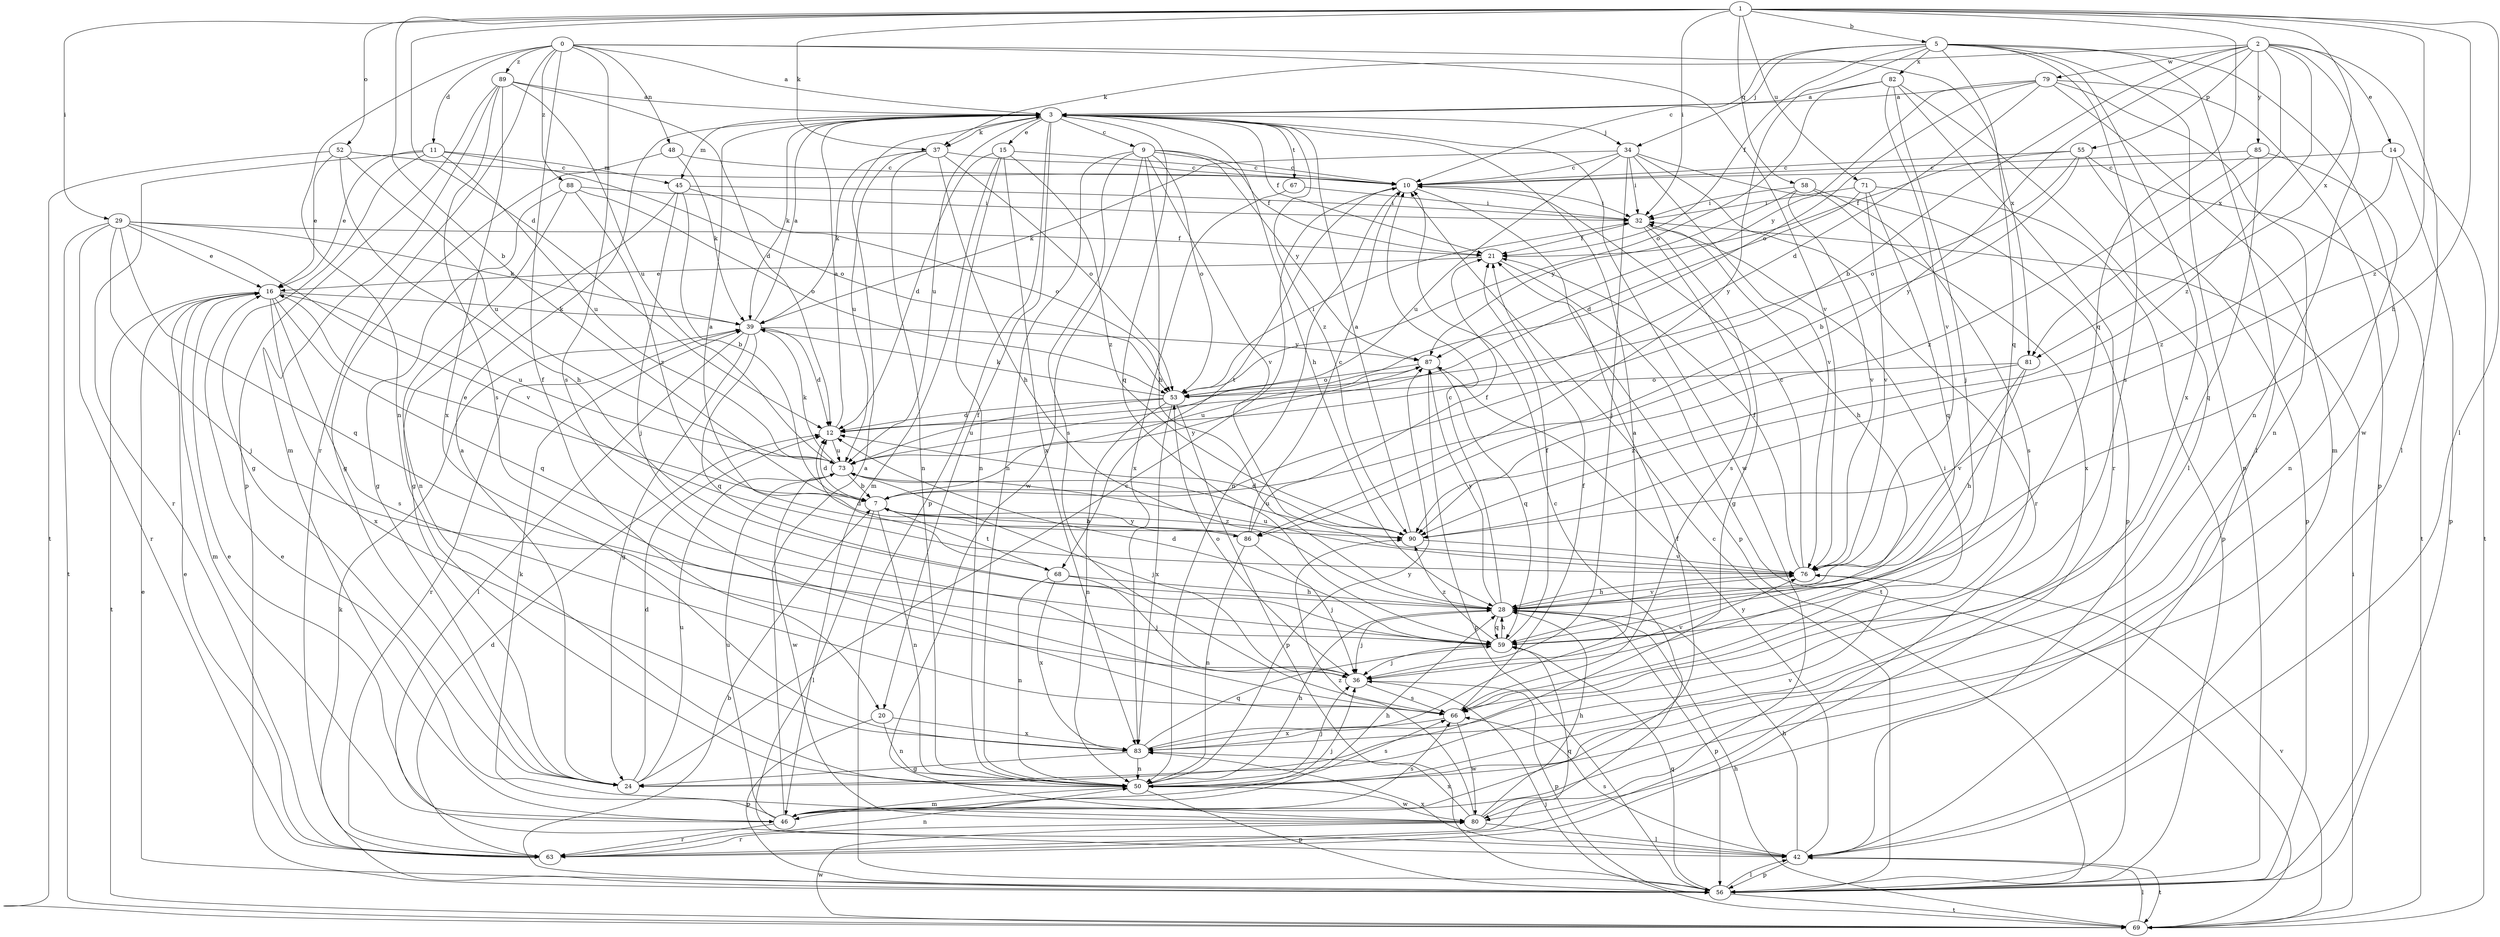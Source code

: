 strict digraph  {
0;
1;
2;
3;
5;
7;
9;
10;
11;
12;
14;
15;
16;
20;
21;
24;
28;
29;
32;
34;
36;
37;
39;
42;
45;
46;
48;
50;
52;
53;
55;
56;
58;
59;
63;
66;
67;
68;
69;
71;
73;
76;
79;
80;
81;
82;
83;
85;
86;
87;
88;
89;
90;
0 -> 3  [label=a];
0 -> 11  [label=d];
0 -> 20  [label=f];
0 -> 48  [label=n];
0 -> 50  [label=n];
0 -> 63  [label=r];
0 -> 66  [label=s];
0 -> 76  [label=v];
0 -> 81  [label=x];
0 -> 88  [label=z];
0 -> 89  [label=z];
1 -> 5  [label=b];
1 -> 7  [label=b];
1 -> 12  [label=d];
1 -> 28  [label=h];
1 -> 29  [label=i];
1 -> 32  [label=i];
1 -> 37  [label=k];
1 -> 42  [label=l];
1 -> 52  [label=o];
1 -> 58  [label=q];
1 -> 59  [label=q];
1 -> 71  [label=u];
1 -> 81  [label=x];
1 -> 90  [label=z];
2 -> 7  [label=b];
2 -> 14  [label=e];
2 -> 37  [label=k];
2 -> 42  [label=l];
2 -> 50  [label=n];
2 -> 55  [label=p];
2 -> 79  [label=w];
2 -> 81  [label=x];
2 -> 85  [label=y];
2 -> 86  [label=y];
2 -> 90  [label=z];
3 -> 9  [label=c];
3 -> 15  [label=e];
3 -> 20  [label=f];
3 -> 21  [label=f];
3 -> 28  [label=h];
3 -> 34  [label=j];
3 -> 37  [label=k];
3 -> 39  [label=k];
3 -> 45  [label=m];
3 -> 56  [label=p];
3 -> 59  [label=q];
3 -> 67  [label=t];
3 -> 73  [label=u];
3 -> 80  [label=w];
3 -> 90  [label=z];
5 -> 10  [label=c];
5 -> 21  [label=f];
5 -> 34  [label=j];
5 -> 42  [label=l];
5 -> 56  [label=p];
5 -> 59  [label=q];
5 -> 66  [label=s];
5 -> 80  [label=w];
5 -> 82  [label=x];
5 -> 83  [label=x];
5 -> 86  [label=y];
7 -> 12  [label=d];
7 -> 16  [label=e];
7 -> 42  [label=l];
7 -> 50  [label=n];
7 -> 68  [label=t];
7 -> 86  [label=y];
7 -> 87  [label=y];
7 -> 90  [label=z];
9 -> 10  [label=c];
9 -> 21  [label=f];
9 -> 28  [label=h];
9 -> 50  [label=n];
9 -> 53  [label=o];
9 -> 66  [label=s];
9 -> 76  [label=v];
9 -> 80  [label=w];
9 -> 87  [label=y];
10 -> 32  [label=i];
10 -> 50  [label=n];
10 -> 56  [label=p];
10 -> 68  [label=t];
11 -> 16  [label=e];
11 -> 24  [label=g];
11 -> 45  [label=m];
11 -> 53  [label=o];
11 -> 63  [label=r];
11 -> 73  [label=u];
12 -> 3  [label=a];
12 -> 73  [label=u];
14 -> 10  [label=c];
14 -> 56  [label=p];
14 -> 69  [label=t];
14 -> 90  [label=z];
15 -> 10  [label=c];
15 -> 12  [label=d];
15 -> 46  [label=m];
15 -> 50  [label=n];
15 -> 83  [label=x];
15 -> 90  [label=z];
16 -> 39  [label=k];
16 -> 46  [label=m];
16 -> 59  [label=q];
16 -> 66  [label=s];
16 -> 69  [label=t];
16 -> 73  [label=u];
16 -> 83  [label=x];
20 -> 50  [label=n];
20 -> 56  [label=p];
20 -> 83  [label=x];
21 -> 16  [label=e];
21 -> 69  [label=t];
24 -> 3  [label=a];
24 -> 10  [label=c];
24 -> 12  [label=d];
24 -> 73  [label=u];
24 -> 76  [label=v];
28 -> 10  [label=c];
28 -> 36  [label=j];
28 -> 56  [label=p];
28 -> 59  [label=q];
28 -> 76  [label=v];
28 -> 87  [label=y];
29 -> 16  [label=e];
29 -> 21  [label=f];
29 -> 36  [label=j];
29 -> 39  [label=k];
29 -> 59  [label=q];
29 -> 63  [label=r];
29 -> 69  [label=t];
29 -> 76  [label=v];
32 -> 21  [label=f];
32 -> 24  [label=g];
32 -> 28  [label=h];
32 -> 66  [label=s];
34 -> 10  [label=c];
34 -> 32  [label=i];
34 -> 36  [label=j];
34 -> 39  [label=k];
34 -> 56  [label=p];
34 -> 63  [label=r];
34 -> 73  [label=u];
34 -> 76  [label=v];
36 -> 53  [label=o];
36 -> 56  [label=p];
36 -> 66  [label=s];
36 -> 76  [label=v];
37 -> 10  [label=c];
37 -> 28  [label=h];
37 -> 39  [label=k];
37 -> 50  [label=n];
37 -> 53  [label=o];
37 -> 73  [label=u];
39 -> 3  [label=a];
39 -> 12  [label=d];
39 -> 24  [label=g];
39 -> 42  [label=l];
39 -> 59  [label=q];
39 -> 63  [label=r];
39 -> 87  [label=y];
42 -> 28  [label=h];
42 -> 56  [label=p];
42 -> 66  [label=s];
42 -> 69  [label=t];
42 -> 83  [label=x];
42 -> 87  [label=y];
45 -> 7  [label=b];
45 -> 24  [label=g];
45 -> 32  [label=i];
45 -> 36  [label=j];
45 -> 53  [label=o];
46 -> 3  [label=a];
46 -> 16  [label=e];
46 -> 21  [label=f];
46 -> 28  [label=h];
46 -> 36  [label=j];
46 -> 39  [label=k];
46 -> 63  [label=r];
46 -> 66  [label=s];
46 -> 73  [label=u];
48 -> 10  [label=c];
48 -> 24  [label=g];
48 -> 39  [label=k];
50 -> 28  [label=h];
50 -> 36  [label=j];
50 -> 46  [label=m];
50 -> 56  [label=p];
50 -> 66  [label=s];
50 -> 80  [label=w];
50 -> 87  [label=y];
52 -> 10  [label=c];
52 -> 16  [label=e];
52 -> 28  [label=h];
52 -> 69  [label=t];
52 -> 73  [label=u];
53 -> 12  [label=d];
53 -> 32  [label=i];
53 -> 39  [label=k];
53 -> 50  [label=n];
53 -> 56  [label=p];
53 -> 73  [label=u];
53 -> 83  [label=x];
55 -> 7  [label=b];
55 -> 10  [label=c];
55 -> 21  [label=f];
55 -> 53  [label=o];
55 -> 56  [label=p];
55 -> 69  [label=t];
56 -> 7  [label=b];
56 -> 10  [label=c];
56 -> 16  [label=e];
56 -> 39  [label=k];
56 -> 42  [label=l];
56 -> 59  [label=q];
56 -> 69  [label=t];
58 -> 32  [label=i];
58 -> 66  [label=s];
58 -> 76  [label=v];
58 -> 83  [label=x];
58 -> 87  [label=y];
59 -> 12  [label=d];
59 -> 21  [label=f];
59 -> 28  [label=h];
59 -> 36  [label=j];
59 -> 90  [label=z];
63 -> 12  [label=d];
63 -> 16  [label=e];
63 -> 50  [label=n];
63 -> 59  [label=q];
66 -> 21  [label=f];
66 -> 32  [label=i];
66 -> 80  [label=w];
66 -> 83  [label=x];
67 -> 32  [label=i];
67 -> 83  [label=x];
68 -> 12  [label=d];
68 -> 28  [label=h];
68 -> 36  [label=j];
68 -> 50  [label=n];
68 -> 83  [label=x];
69 -> 28  [label=h];
69 -> 32  [label=i];
69 -> 36  [label=j];
69 -> 42  [label=l];
69 -> 76  [label=v];
69 -> 80  [label=w];
71 -> 12  [label=d];
71 -> 32  [label=i];
71 -> 56  [label=p];
71 -> 59  [label=q];
71 -> 76  [label=v];
73 -> 7  [label=b];
73 -> 36  [label=j];
73 -> 39  [label=k];
73 -> 80  [label=w];
76 -> 10  [label=c];
76 -> 21  [label=f];
76 -> 28  [label=h];
76 -> 73  [label=u];
79 -> 3  [label=a];
79 -> 12  [label=d];
79 -> 46  [label=m];
79 -> 50  [label=n];
79 -> 53  [label=o];
79 -> 56  [label=p];
79 -> 87  [label=y];
80 -> 10  [label=c];
80 -> 16  [label=e];
80 -> 28  [label=h];
80 -> 42  [label=l];
80 -> 63  [label=r];
80 -> 83  [label=x];
80 -> 90  [label=z];
81 -> 28  [label=h];
81 -> 53  [label=o];
81 -> 76  [label=v];
81 -> 90  [label=z];
82 -> 3  [label=a];
82 -> 36  [label=j];
82 -> 42  [label=l];
82 -> 53  [label=o];
82 -> 63  [label=r];
82 -> 76  [label=v];
83 -> 3  [label=a];
83 -> 24  [label=g];
83 -> 50  [label=n];
83 -> 59  [label=q];
85 -> 10  [label=c];
85 -> 50  [label=n];
85 -> 59  [label=q];
85 -> 90  [label=z];
86 -> 3  [label=a];
86 -> 7  [label=b];
86 -> 10  [label=c];
86 -> 21  [label=f];
86 -> 36  [label=j];
86 -> 50  [label=n];
87 -> 53  [label=o];
87 -> 56  [label=p];
87 -> 59  [label=q];
87 -> 73  [label=u];
88 -> 24  [label=g];
88 -> 32  [label=i];
88 -> 50  [label=n];
88 -> 53  [label=o];
88 -> 90  [label=z];
89 -> 3  [label=a];
89 -> 12  [label=d];
89 -> 46  [label=m];
89 -> 56  [label=p];
89 -> 66  [label=s];
89 -> 73  [label=u];
89 -> 83  [label=x];
90 -> 3  [label=a];
90 -> 12  [label=d];
90 -> 73  [label=u];
90 -> 76  [label=v];
}
